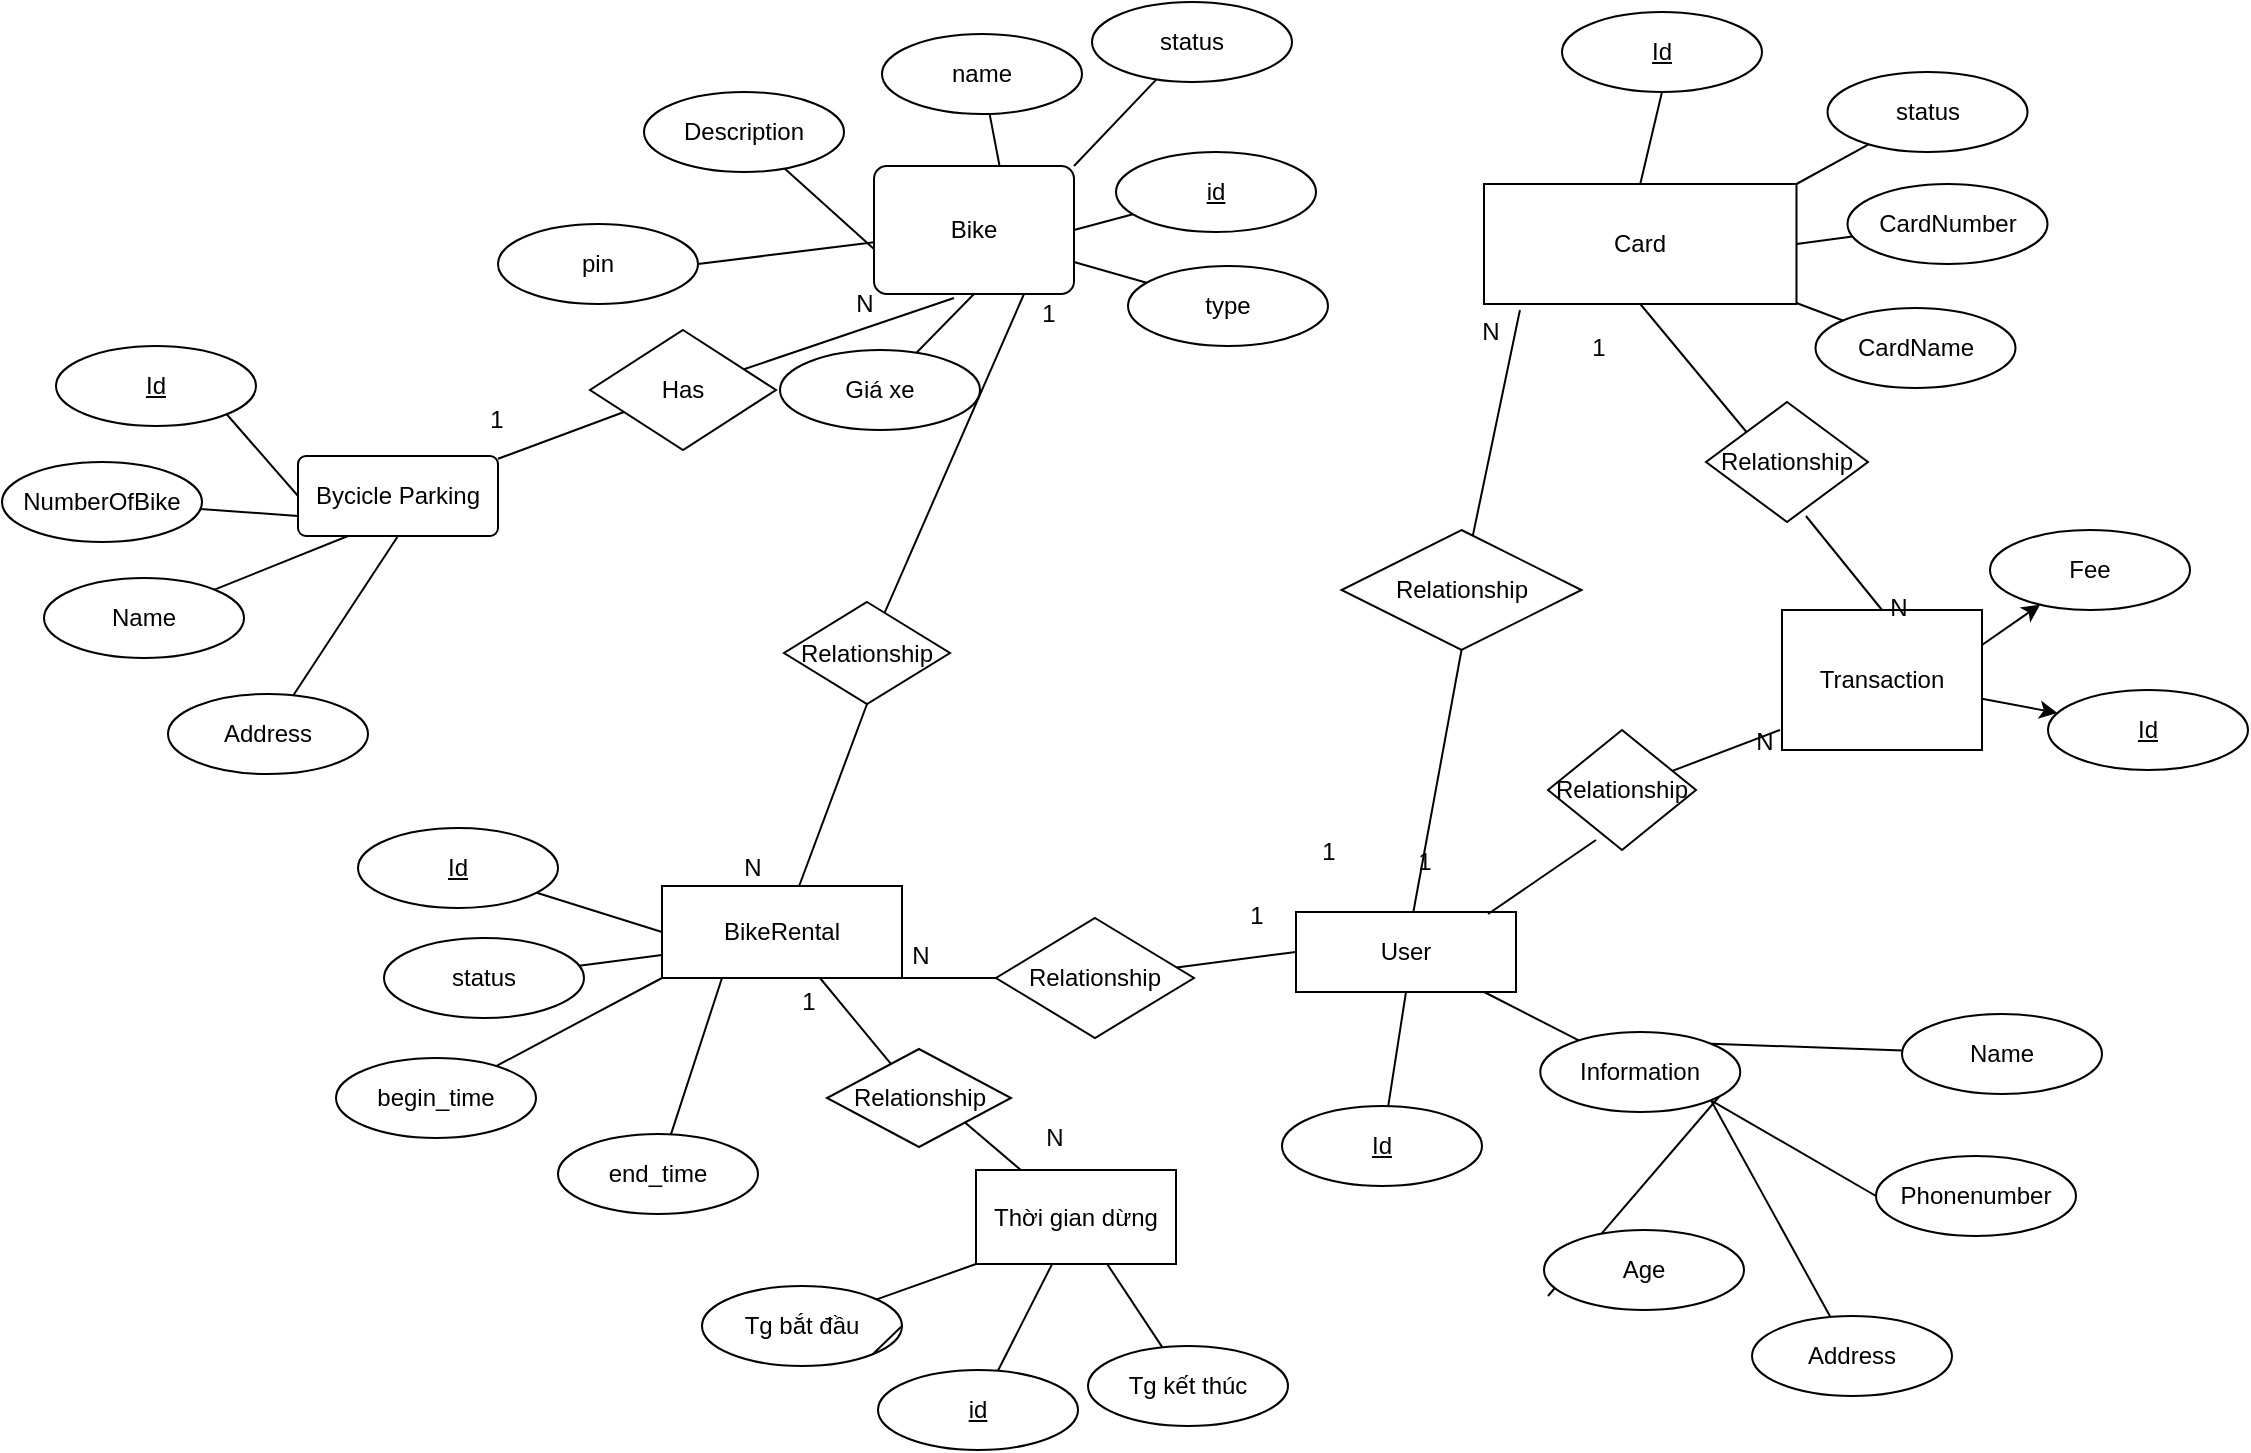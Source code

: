 <mxfile version="13.9.2" type="device"><diagram id="R2lEEEUBdFMjLlhIrx00" name="Page-1"><mxGraphModel dx="1822" dy="1162" grid="0" gridSize="10" guides="1" tooltips="1" connect="1" arrows="1" fold="1" page="0" pageScale="1" pageWidth="850" pageHeight="1100" math="0" shadow="0" extFonts="Permanent Marker^https://fonts.googleapis.com/css?family=Permanent+Marker"><root><mxCell id="0"/><mxCell id="1" parent="0"/><mxCell id="GqBeee7C10Lz41iLD6nS-3" style="edgeStyle=none;rounded=0;orthogonalLoop=1;jettySize=auto;html=1;endArrow=none;endFill=0;" parent="1" source="GqBeee7C10Lz41iLD6nS-47" target="GqBeee7C10Lz41iLD6nS-15" edge="1"><mxGeometry relative="1" as="geometry"><mxPoint x="-93" y="148" as="sourcePoint"/></mxGeometry></mxCell><mxCell id="GqBeee7C10Lz41iLD6nS-5" value="Id" style="ellipse;whiteSpace=wrap;html=1;align=center;fontStyle=4;" parent="1" vertex="1"><mxGeometry x="420" y="419" width="100" height="40" as="geometry"/></mxCell><mxCell id="GqBeee7C10Lz41iLD6nS-12" style="edgeStyle=none;rounded=0;orthogonalLoop=1;jettySize=auto;html=1;exitX=1;exitY=0;exitDx=0;exitDy=0;endArrow=none;endFill=0;" parent="1" source="GqBeee7C10Lz41iLD6nS-15" target="GqBeee7C10Lz41iLD6nS-16" edge="1"><mxGeometry relative="1" as="geometry"/></mxCell><mxCell id="GqBeee7C10Lz41iLD6nS-13" style="edgeStyle=none;rounded=0;orthogonalLoop=1;jettySize=auto;html=1;exitX=1;exitY=0.5;exitDx=0;exitDy=0;entryX=0.02;entryY=0.825;entryDx=0;entryDy=0;entryPerimeter=0;endArrow=none;endFill=0;" parent="1" source="GqBeee7C10Lz41iLD6nS-15" target="GqBeee7C10Lz41iLD6nS-17" edge="1"><mxGeometry relative="1" as="geometry"/></mxCell><mxCell id="GqBeee7C10Lz41iLD6nS-14" style="edgeStyle=none;rounded=0;orthogonalLoop=1;jettySize=auto;html=1;exitX=1;exitY=1;exitDx=0;exitDy=0;entryX=0;entryY=0.5;entryDx=0;entryDy=0;endArrow=none;endFill=0;" parent="1" source="GqBeee7C10Lz41iLD6nS-15" target="GqBeee7C10Lz41iLD6nS-18" edge="1"><mxGeometry relative="1" as="geometry"/></mxCell><mxCell id="GqBeee7C10Lz41iLD6nS-15" value="Information" style="ellipse;whiteSpace=wrap;html=1;align=center;" parent="1" vertex="1"><mxGeometry x="549.13" y="382" width="100" height="40" as="geometry"/></mxCell><mxCell id="GqBeee7C10Lz41iLD6nS-16" value="Name" style="ellipse;whiteSpace=wrap;html=1;align=center;" parent="1" vertex="1"><mxGeometry x="730" y="373" width="100" height="40" as="geometry"/></mxCell><mxCell id="GqBeee7C10Lz41iLD6nS-17" value="Age" style="ellipse;whiteSpace=wrap;html=1;align=center;" parent="1" vertex="1"><mxGeometry x="551" y="481" width="100" height="40" as="geometry"/></mxCell><mxCell id="GqBeee7C10Lz41iLD6nS-18" value="Phonenumber" style="ellipse;whiteSpace=wrap;html=1;align=center;" parent="1" vertex="1"><mxGeometry x="717" y="444" width="100" height="40" as="geometry"/></mxCell><mxCell id="GqBeee7C10Lz41iLD6nS-19" value="Address" style="ellipse;whiteSpace=wrap;html=1;align=center;" parent="1" vertex="1"><mxGeometry x="655" y="524" width="100" height="40" as="geometry"/></mxCell><mxCell id="GqBeee7C10Lz41iLD6nS-21" value="" style="endArrow=none;html=1;exitX=1;exitY=1;exitDx=0;exitDy=0;endFill=0;" parent="1" source="GqBeee7C10Lz41iLD6nS-15" target="GqBeee7C10Lz41iLD6nS-19" edge="1"><mxGeometry width="50" height="50" relative="1" as="geometry"><mxPoint x="107" y="318" as="sourcePoint"/><mxPoint x="157" y="268" as="targetPoint"/></mxGeometry></mxCell><mxCell id="GqBeee7C10Lz41iLD6nS-23" style="edgeStyle=none;rounded=0;orthogonalLoop=1;jettySize=auto;html=1;exitX=0;exitY=0.5;exitDx=0;exitDy=0;endArrow=none;endFill=0;" parent="1" source="GqBeee7C10Lz41iLD6nS-49" target="GqBeee7C10Lz41iLD6nS-28" edge="1"><mxGeometry relative="1" as="geometry"><mxPoint x="100" y="420" as="sourcePoint"/></mxGeometry></mxCell><mxCell id="GqBeee7C10Lz41iLD6nS-28" value="Id" style="ellipse;whiteSpace=wrap;html=1;align=center;fontStyle=4;" parent="1" vertex="1"><mxGeometry x="-42" y="280" width="100" height="40" as="geometry"/></mxCell><mxCell id="GqBeee7C10Lz41iLD6nS-37" style="edgeStyle=none;rounded=0;orthogonalLoop=1;jettySize=auto;html=1;endArrow=none;endFill=0;" parent="1" source="GqBeee7C10Lz41iLD6nS-39" target="GqBeee7C10Lz41iLD6nS-44" edge="1"><mxGeometry relative="1" as="geometry"><mxPoint x="708.529" y="-24.516" as="targetPoint"/></mxGeometry></mxCell><mxCell id="GqBeee7C10Lz41iLD6nS-38" style="edgeStyle=none;rounded=0;orthogonalLoop=1;jettySize=auto;html=1;exitX=1;exitY=0.5;exitDx=0;exitDy=0;endArrow=none;endFill=0;" parent="1" source="GqBeee7C10Lz41iLD6nS-39" target="GqBeee7C10Lz41iLD6nS-43" edge="1"><mxGeometry relative="1" as="geometry"/></mxCell><mxCell id="zLXM_e-mh2x2h6zWoIeZ-93" style="edgeStyle=none;rounded=0;orthogonalLoop=1;jettySize=auto;html=1;exitX=1;exitY=0;exitDx=0;exitDy=0;endArrow=none;endFill=0;fontSize=12;" parent="1" source="GqBeee7C10Lz41iLD6nS-39" target="zLXM_e-mh2x2h6zWoIeZ-92" edge="1"><mxGeometry relative="1" as="geometry"/></mxCell><mxCell id="zLXM_e-mh2x2h6zWoIeZ-96" style="edgeStyle=none;rounded=0;orthogonalLoop=1;jettySize=auto;html=1;exitX=0.5;exitY=0;exitDx=0;exitDy=0;entryX=0.5;entryY=1;entryDx=0;entryDy=0;endArrow=none;endFill=0;fontSize=12;" parent="1" source="GqBeee7C10Lz41iLD6nS-39" target="GqBeee7C10Lz41iLD6nS-45" edge="1"><mxGeometry relative="1" as="geometry"/></mxCell><mxCell id="zLXM_e-mh2x2h6zWoIeZ-97" style="edgeStyle=none;rounded=0;orthogonalLoop=1;jettySize=auto;html=1;exitX=0.5;exitY=1;exitDx=0;exitDy=0;entryX=0;entryY=0;entryDx=0;entryDy=0;endArrow=none;endFill=0;fontSize=12;" parent="1" source="GqBeee7C10Lz41iLD6nS-39" target="zLXM_e-mh2x2h6zWoIeZ-71" edge="1"><mxGeometry relative="1" as="geometry"/></mxCell><mxCell id="GqBeee7C10Lz41iLD6nS-39" value="Card" style="whiteSpace=wrap;html=1;align=center;" parent="1" vertex="1"><mxGeometry x="521" y="-42" width="156.25" height="60" as="geometry"/></mxCell><mxCell id="GqBeee7C10Lz41iLD6nS-43" value="CardNumber" style="ellipse;whiteSpace=wrap;html=1;align=center;" parent="1" vertex="1"><mxGeometry x="702.75" y="-42" width="100" height="40" as="geometry"/></mxCell><mxCell id="GqBeee7C10Lz41iLD6nS-44" value="CardName" style="ellipse;whiteSpace=wrap;html=1;align=center;" parent="1" vertex="1"><mxGeometry x="686.75" y="20" width="100" height="40" as="geometry"/></mxCell><mxCell id="GqBeee7C10Lz41iLD6nS-45" value="Id" style="ellipse;whiteSpace=wrap;html=1;align=center;fontStyle=4;" parent="1" vertex="1"><mxGeometry x="560" y="-128" width="100" height="40" as="geometry"/></mxCell><mxCell id="zLXM_e-mh2x2h6zWoIeZ-31" style="edgeStyle=none;rounded=0;orthogonalLoop=1;jettySize=auto;html=1;exitX=0.5;exitY=1;exitDx=0;exitDy=0;endArrow=none;endFill=0;" parent="1" source="GqBeee7C10Lz41iLD6nS-47" target="GqBeee7C10Lz41iLD6nS-5" edge="1"><mxGeometry relative="1" as="geometry"/></mxCell><mxCell id="zLXM_e-mh2x2h6zWoIeZ-104" style="edgeStyle=none;rounded=0;orthogonalLoop=1;jettySize=auto;html=1;entryX=0.5;entryY=1;entryDx=0;entryDy=0;endArrow=none;endFill=0;fontSize=12;" parent="1" source="GqBeee7C10Lz41iLD6nS-47" target="zLXM_e-mh2x2h6zWoIeZ-102" edge="1"><mxGeometry relative="1" as="geometry"/></mxCell><mxCell id="GqBeee7C10Lz41iLD6nS-47" value="User" style="whiteSpace=wrap;html=1;align=center;" parent="1" vertex="1"><mxGeometry x="427" y="322" width="110" height="40" as="geometry"/></mxCell><mxCell id="zLXM_e-mh2x2h6zWoIeZ-23" style="edgeStyle=none;rounded=0;orthogonalLoop=1;jettySize=auto;html=1;exitX=0;exitY=0.75;exitDx=0;exitDy=0;endArrow=none;endFill=0;" parent="1" source="GqBeee7C10Lz41iLD6nS-49" target="zLXM_e-mh2x2h6zWoIeZ-22" edge="1"><mxGeometry relative="1" as="geometry"/></mxCell><mxCell id="zLXM_e-mh2x2h6zWoIeZ-29" style="edgeStyle=none;rounded=0;orthogonalLoop=1;jettySize=auto;html=1;entryX=0.5;entryY=1;entryDx=0;entryDy=0;endArrow=none;endFill=0;" parent="1" source="GqBeee7C10Lz41iLD6nS-49" target="zLXM_e-mh2x2h6zWoIeZ-28" edge="1"><mxGeometry relative="1" as="geometry"/></mxCell><mxCell id="zLXM_e-mh2x2h6zWoIeZ-46" style="edgeStyle=none;rounded=0;orthogonalLoop=1;jettySize=auto;html=1;exitX=0;exitY=1;exitDx=0;exitDy=0;endArrow=none;endFill=0;" parent="1" source="GqBeee7C10Lz41iLD6nS-49" target="zLXM_e-mh2x2h6zWoIeZ-44" edge="1"><mxGeometry relative="1" as="geometry"/></mxCell><mxCell id="zLXM_e-mh2x2h6zWoIeZ-47" style="edgeStyle=none;rounded=0;orthogonalLoop=1;jettySize=auto;html=1;exitX=0.25;exitY=1;exitDx=0;exitDy=0;endArrow=none;endFill=0;" parent="1" source="GqBeee7C10Lz41iLD6nS-49" target="zLXM_e-mh2x2h6zWoIeZ-45" edge="1"><mxGeometry relative="1" as="geometry"/></mxCell><mxCell id="HO3YLaZCYLhAYJbhyQVO-8" style="edgeStyle=none;rounded=0;orthogonalLoop=1;jettySize=auto;html=1;endArrow=none;endFill=0;" edge="1" parent="1" source="GqBeee7C10Lz41iLD6nS-49" target="HO3YLaZCYLhAYJbhyQVO-7"><mxGeometry relative="1" as="geometry"/></mxCell><mxCell id="GqBeee7C10Lz41iLD6nS-49" value="BikeRental" style="whiteSpace=wrap;html=1;align=center;" parent="1" vertex="1"><mxGeometry x="110" y="309" width="120" height="46" as="geometry"/></mxCell><mxCell id="GqBeee7C10Lz41iLD6nS-96" style="edgeStyle=none;rounded=0;orthogonalLoop=1;jettySize=auto;html=1;exitX=0.25;exitY=1;exitDx=0;exitDy=0;endArrow=none;endFill=0;" parent="1" source="GqBeee7C10Lz41iLD6nS-90" target="GqBeee7C10Lz41iLD6nS-95" edge="1"><mxGeometry relative="1" as="geometry"><mxPoint x="78.355" y="8.358" as="targetPoint"/></mxGeometry></mxCell><mxCell id="GqBeee7C10Lz41iLD6nS-98" style="edgeStyle=none;rounded=0;orthogonalLoop=1;jettySize=auto;html=1;exitX=0.75;exitY=1;exitDx=0;exitDy=0;endArrow=none;endFill=0;" parent="1" source="GqBeee7C10Lz41iLD6nS-90" target="GqBeee7C10Lz41iLD6nS-91" edge="1"><mxGeometry relative="1" as="geometry"/></mxCell><mxCell id="GqBeee7C10Lz41iLD6nS-99" style="edgeStyle=none;rounded=0;orthogonalLoop=1;jettySize=auto;html=1;exitX=1;exitY=0.5;exitDx=0;exitDy=0;endArrow=none;endFill=0;" parent="1" source="GqBeee7C10Lz41iLD6nS-90" target="GqBeee7C10Lz41iLD6nS-92" edge="1"><mxGeometry relative="1" as="geometry"/></mxCell><mxCell id="zLXM_e-mh2x2h6zWoIeZ-83" style="edgeStyle=none;rounded=0;orthogonalLoop=1;jettySize=auto;html=1;exitX=1;exitY=0.75;exitDx=0;exitDy=0;endArrow=none;endFill=0;fontSize=12;" parent="1" source="GqBeee7C10Lz41iLD6nS-90" target="zLXM_e-mh2x2h6zWoIeZ-82" edge="1"><mxGeometry relative="1" as="geometry"/></mxCell><mxCell id="zLXM_e-mh2x2h6zWoIeZ-101" style="edgeStyle=none;rounded=0;orthogonalLoop=1;jettySize=auto;html=1;exitX=1;exitY=0;exitDx=0;exitDy=0;endArrow=none;endFill=0;fontSize=12;" parent="1" source="GqBeee7C10Lz41iLD6nS-90" target="zLXM_e-mh2x2h6zWoIeZ-100" edge="1"><mxGeometry relative="1" as="geometry"/></mxCell><mxCell id="HO3YLaZCYLhAYJbhyQVO-3" style="edgeStyle=none;rounded=0;orthogonalLoop=1;jettySize=auto;html=1;exitX=0.5;exitY=1;exitDx=0;exitDy=0;endArrow=none;endFill=0;" edge="1" parent="1" source="GqBeee7C10Lz41iLD6nS-90" target="zLXM_e-mh2x2h6zWoIeZ-110"><mxGeometry relative="1" as="geometry"/></mxCell><mxCell id="GqBeee7C10Lz41iLD6nS-90" value="Bike" style="rounded=1;arcSize=10;whiteSpace=wrap;html=1;align=center;" parent="1" vertex="1"><mxGeometry x="216" y="-51" width="100" height="64" as="geometry"/></mxCell><mxCell id="GqBeee7C10Lz41iLD6nS-91" value="name" style="ellipse;whiteSpace=wrap;html=1;align=center;" parent="1" vertex="1"><mxGeometry x="220" y="-117" width="100" height="40" as="geometry"/></mxCell><mxCell id="GqBeee7C10Lz41iLD6nS-92" value="id" style="ellipse;whiteSpace=wrap;html=1;align=center;fontStyle=4;" parent="1" vertex="1"><mxGeometry x="337" y="-58" width="100" height="40" as="geometry"/></mxCell><mxCell id="GqBeee7C10Lz41iLD6nS-95" value="Description" style="ellipse;whiteSpace=wrap;html=1;align=center;" parent="1" vertex="1"><mxGeometry x="101" y="-88" width="100" height="40" as="geometry"/></mxCell><mxCell id="GqBeee7C10Lz41iLD6nS-105" style="edgeStyle=none;rounded=0;orthogonalLoop=1;jettySize=auto;html=1;exitX=0;exitY=0.5;exitDx=0;exitDy=0;entryX=1;entryY=1;entryDx=0;entryDy=0;endArrow=none;endFill=0;" parent="1" source="GqBeee7C10Lz41iLD6nS-100" target="GqBeee7C10Lz41iLD6nS-101" edge="1"><mxGeometry relative="1" as="geometry"/></mxCell><mxCell id="GqBeee7C10Lz41iLD6nS-106" style="edgeStyle=none;rounded=0;orthogonalLoop=1;jettySize=auto;html=1;exitX=0;exitY=0.75;exitDx=0;exitDy=0;endArrow=none;endFill=0;" parent="1" source="GqBeee7C10Lz41iLD6nS-100" target="GqBeee7C10Lz41iLD6nS-102" edge="1"><mxGeometry relative="1" as="geometry"/></mxCell><mxCell id="GqBeee7C10Lz41iLD6nS-107" style="edgeStyle=none;rounded=0;orthogonalLoop=1;jettySize=auto;html=1;exitX=0.25;exitY=1;exitDx=0;exitDy=0;endArrow=none;endFill=0;" parent="1" source="GqBeee7C10Lz41iLD6nS-100" target="GqBeee7C10Lz41iLD6nS-103" edge="1"><mxGeometry relative="1" as="geometry"/></mxCell><mxCell id="GqBeee7C10Lz41iLD6nS-108" style="edgeStyle=none;rounded=0;orthogonalLoop=1;jettySize=auto;html=1;exitX=0.5;exitY=1;exitDx=0;exitDy=0;endArrow=none;endFill=0;" parent="1" source="GqBeee7C10Lz41iLD6nS-100" target="GqBeee7C10Lz41iLD6nS-104" edge="1"><mxGeometry relative="1" as="geometry"><mxPoint x="-27" y="205" as="targetPoint"/></mxGeometry></mxCell><mxCell id="zLXM_e-mh2x2h6zWoIeZ-26" style="edgeStyle=none;rounded=0;orthogonalLoop=1;jettySize=auto;html=1;endArrow=none;endFill=0;" parent="1" source="GqBeee7C10Lz41iLD6nS-100" target="zLXM_e-mh2x2h6zWoIeZ-18" edge="1"><mxGeometry relative="1" as="geometry"/></mxCell><mxCell id="GqBeee7C10Lz41iLD6nS-100" value="Bycicle Parking" style="rounded=1;arcSize=10;whiteSpace=wrap;html=1;align=center;" parent="1" vertex="1"><mxGeometry x="-72" y="94" width="100" height="40" as="geometry"/></mxCell><mxCell id="GqBeee7C10Lz41iLD6nS-101" value="Id" style="ellipse;whiteSpace=wrap;html=1;align=center;fontStyle=4;" parent="1" vertex="1"><mxGeometry x="-193" y="39" width="100" height="40" as="geometry"/></mxCell><mxCell id="GqBeee7C10Lz41iLD6nS-102" value="NumberOfBike" style="ellipse;whiteSpace=wrap;html=1;align=center;" parent="1" vertex="1"><mxGeometry x="-220" y="97" width="100" height="40" as="geometry"/></mxCell><mxCell id="GqBeee7C10Lz41iLD6nS-103" value="Name" style="ellipse;whiteSpace=wrap;html=1;align=center;" parent="1" vertex="1"><mxGeometry x="-199" y="155" width="100" height="40" as="geometry"/></mxCell><mxCell id="GqBeee7C10Lz41iLD6nS-104" value="Address" style="ellipse;whiteSpace=wrap;html=1;align=center;" parent="1" vertex="1"><mxGeometry x="-137" y="213" width="100" height="40" as="geometry"/></mxCell><mxCell id="zLXM_e-mh2x2h6zWoIeZ-17" style="edgeStyle=none;rounded=0;orthogonalLoop=1;jettySize=auto;html=1;" parent="1" source="zLXM_e-mh2x2h6zWoIeZ-1" target="zLXM_e-mh2x2h6zWoIeZ-3" edge="1"><mxGeometry relative="1" as="geometry"/></mxCell><mxCell id="zLXM_e-mh2x2h6zWoIeZ-39" style="edgeStyle=none;rounded=0;orthogonalLoop=1;jettySize=auto;html=1;exitX=1;exitY=0.25;exitDx=0;exitDy=0;endArrow=classic;endFill=1;" parent="1" source="zLXM_e-mh2x2h6zWoIeZ-1" target="zLXM_e-mh2x2h6zWoIeZ-38" edge="1"><mxGeometry relative="1" as="geometry"/></mxCell><mxCell id="zLXM_e-mh2x2h6zWoIeZ-1" value="Transaction" style="whiteSpace=wrap;html=1;align=center;" parent="1" vertex="1"><mxGeometry x="670" y="171" width="100" height="70" as="geometry"/></mxCell><mxCell id="zLXM_e-mh2x2h6zWoIeZ-3" value="Id" style="ellipse;whiteSpace=wrap;html=1;align=center;fontStyle=4;" parent="1" vertex="1"><mxGeometry x="803" y="211" width="100" height="40" as="geometry"/></mxCell><mxCell id="zLXM_e-mh2x2h6zWoIeZ-12" style="edgeStyle=none;rounded=0;orthogonalLoop=1;jettySize=auto;html=1;exitX=1;exitY=1;exitDx=0;exitDy=0;" parent="1" source="zLXM_e-mh2x2h6zWoIeZ-3" target="zLXM_e-mh2x2h6zWoIeZ-3" edge="1"><mxGeometry relative="1" as="geometry"/></mxCell><mxCell id="zLXM_e-mh2x2h6zWoIeZ-27" style="edgeStyle=none;rounded=0;orthogonalLoop=1;jettySize=auto;html=1;entryX=0.4;entryY=1.031;entryDx=0;entryDy=0;entryPerimeter=0;endArrow=none;endFill=0;" parent="1" source="zLXM_e-mh2x2h6zWoIeZ-18" target="GqBeee7C10Lz41iLD6nS-90" edge="1"><mxGeometry relative="1" as="geometry"/></mxCell><mxCell id="zLXM_e-mh2x2h6zWoIeZ-18" value="Has" style="shape=rhombus;perimeter=rhombusPerimeter;whiteSpace=wrap;html=1;align=center;" parent="1" vertex="1"><mxGeometry x="74" y="31" width="93" height="60" as="geometry"/></mxCell><mxCell id="zLXM_e-mh2x2h6zWoIeZ-22" value="status" style="ellipse;whiteSpace=wrap;html=1;align=center;" parent="1" vertex="1"><mxGeometry x="-29" y="335" width="100" height="40" as="geometry"/></mxCell><mxCell id="zLXM_e-mh2x2h6zWoIeZ-24" style="edgeStyle=none;rounded=0;orthogonalLoop=1;jettySize=auto;html=1;exitX=0.5;exitY=1;exitDx=0;exitDy=0;" parent="1" source="zLXM_e-mh2x2h6zWoIeZ-22" target="zLXM_e-mh2x2h6zWoIeZ-22" edge="1"><mxGeometry relative="1" as="geometry"/></mxCell><mxCell id="zLXM_e-mh2x2h6zWoIeZ-30" style="edgeStyle=none;rounded=0;orthogonalLoop=1;jettySize=auto;html=1;entryX=0.75;entryY=1;entryDx=0;entryDy=0;endArrow=none;endFill=0;" parent="1" source="zLXM_e-mh2x2h6zWoIeZ-28" target="GqBeee7C10Lz41iLD6nS-90" edge="1"><mxGeometry relative="1" as="geometry"/></mxCell><mxCell id="zLXM_e-mh2x2h6zWoIeZ-28" value="Relationship" style="shape=rhombus;perimeter=rhombusPerimeter;whiteSpace=wrap;html=1;align=center;" parent="1" vertex="1"><mxGeometry x="171" y="167" width="83" height="51" as="geometry"/></mxCell><mxCell id="zLXM_e-mh2x2h6zWoIeZ-36" style="edgeStyle=none;rounded=0;orthogonalLoop=1;jettySize=auto;html=1;entryX=1;entryY=1;entryDx=0;entryDy=0;endArrow=none;endFill=0;" parent="1" source="zLXM_e-mh2x2h6zWoIeZ-35" target="GqBeee7C10Lz41iLD6nS-49" edge="1"><mxGeometry relative="1" as="geometry"/></mxCell><mxCell id="zLXM_e-mh2x2h6zWoIeZ-37" style="edgeStyle=none;rounded=0;orthogonalLoop=1;jettySize=auto;html=1;entryX=0;entryY=0.5;entryDx=0;entryDy=0;endArrow=none;endFill=0;" parent="1" source="zLXM_e-mh2x2h6zWoIeZ-35" target="GqBeee7C10Lz41iLD6nS-47" edge="1"><mxGeometry relative="1" as="geometry"/></mxCell><mxCell id="zLXM_e-mh2x2h6zWoIeZ-35" value="Relationship" style="shape=rhombus;perimeter=rhombusPerimeter;whiteSpace=wrap;html=1;align=center;" parent="1" vertex="1"><mxGeometry x="277" y="325" width="99" height="60" as="geometry"/></mxCell><mxCell id="zLXM_e-mh2x2h6zWoIeZ-38" value="Fee" style="ellipse;whiteSpace=wrap;html=1;align=center;" parent="1" vertex="1"><mxGeometry x="774" y="131" width="100" height="40" as="geometry"/></mxCell><mxCell id="zLXM_e-mh2x2h6zWoIeZ-44" value="begin_time" style="ellipse;whiteSpace=wrap;html=1;align=center;" parent="1" vertex="1"><mxGeometry x="-53" y="395" width="100" height="40" as="geometry"/></mxCell><mxCell id="zLXM_e-mh2x2h6zWoIeZ-45" value="end_time" style="ellipse;whiteSpace=wrap;html=1;align=center;" parent="1" vertex="1"><mxGeometry x="58" y="433" width="100" height="40" as="geometry"/></mxCell><mxCell id="zLXM_e-mh2x2h6zWoIeZ-74" style="edgeStyle=none;rounded=0;orthogonalLoop=1;jettySize=auto;html=1;exitX=0.617;exitY=0.95;exitDx=0;exitDy=0;entryX=0.5;entryY=0;entryDx=0;entryDy=0;endArrow=none;endFill=0;fontSize=12;exitPerimeter=0;" parent="1" source="zLXM_e-mh2x2h6zWoIeZ-71" target="zLXM_e-mh2x2h6zWoIeZ-1" edge="1"><mxGeometry relative="1" as="geometry"/></mxCell><mxCell id="zLXM_e-mh2x2h6zWoIeZ-71" value="Relationship" style="shape=rhombus;perimeter=rhombusPerimeter;whiteSpace=wrap;html=1;align=center;fontSize=12;" parent="1" vertex="1"><mxGeometry x="632" y="67" width="81" height="60" as="geometry"/></mxCell><mxCell id="zLXM_e-mh2x2h6zWoIeZ-76" style="edgeStyle=none;rounded=0;orthogonalLoop=1;jettySize=auto;html=1;entryX=-0.01;entryY=0.857;entryDx=0;entryDy=0;entryPerimeter=0;endArrow=none;endFill=0;fontSize=12;" parent="1" source="zLXM_e-mh2x2h6zWoIeZ-75" target="zLXM_e-mh2x2h6zWoIeZ-1" edge="1"><mxGeometry relative="1" as="geometry"/></mxCell><mxCell id="zLXM_e-mh2x2h6zWoIeZ-77" style="edgeStyle=none;rounded=0;orthogonalLoop=1;jettySize=auto;html=1;exitX=0.324;exitY=0.917;exitDx=0;exitDy=0;entryX=0.873;entryY=0.025;entryDx=0;entryDy=0;entryPerimeter=0;endArrow=none;endFill=0;fontSize=12;exitPerimeter=0;" parent="1" source="zLXM_e-mh2x2h6zWoIeZ-75" target="GqBeee7C10Lz41iLD6nS-47" edge="1"><mxGeometry relative="1" as="geometry"/></mxCell><mxCell id="zLXM_e-mh2x2h6zWoIeZ-75" value="Relationship" style="shape=rhombus;perimeter=rhombusPerimeter;whiteSpace=wrap;html=1;align=center;fontSize=12;" parent="1" vertex="1"><mxGeometry x="553" y="231" width="74" height="60" as="geometry"/></mxCell><mxCell id="zLXM_e-mh2x2h6zWoIeZ-78" value="N" style="text;html=1;align=center;verticalAlign=middle;resizable=0;points=[];autosize=1;fontSize=12;" parent="1" vertex="1"><mxGeometry x="145" y="291" width="19" height="18" as="geometry"/></mxCell><mxCell id="zLXM_e-mh2x2h6zWoIeZ-79" value="1" style="text;html=1;align=center;verticalAlign=middle;resizable=0;points=[];autosize=1;fontSize=12;" parent="1" vertex="1"><mxGeometry x="294" y="14" width="17" height="18" as="geometry"/></mxCell><mxCell id="zLXM_e-mh2x2h6zWoIeZ-80" value="1" style="text;html=1;align=center;verticalAlign=middle;resizable=0;points=[];autosize=1;fontSize=12;" parent="1" vertex="1"><mxGeometry x="18" y="67" width="17" height="18" as="geometry"/></mxCell><mxCell id="zLXM_e-mh2x2h6zWoIeZ-81" value="N" style="text;html=1;align=center;verticalAlign=middle;resizable=0;points=[];autosize=1;fontSize=12;" parent="1" vertex="1"><mxGeometry x="201" y="9" width="19" height="18" as="geometry"/></mxCell><mxCell id="zLXM_e-mh2x2h6zWoIeZ-82" value="type" style="ellipse;whiteSpace=wrap;html=1;align=center;fontSize=12;" parent="1" vertex="1"><mxGeometry x="343" y="-1" width="100" height="40" as="geometry"/></mxCell><mxCell id="zLXM_e-mh2x2h6zWoIeZ-87" value="N" style="text;html=1;align=center;verticalAlign=middle;resizable=0;points=[];autosize=1;fontSize=12;" parent="1" vertex="1"><mxGeometry x="229" y="335" width="19" height="18" as="geometry"/></mxCell><mxCell id="zLXM_e-mh2x2h6zWoIeZ-89" value="N" style="text;html=1;align=center;verticalAlign=middle;resizable=0;points=[];autosize=1;fontSize=12;" parent="1" vertex="1"><mxGeometry x="718.5" y="161" width="19" height="18" as="geometry"/></mxCell><mxCell id="zLXM_e-mh2x2h6zWoIeZ-90" value="N" style="text;html=1;align=center;verticalAlign=middle;resizable=0;points=[];autosize=1;fontSize=12;" parent="1" vertex="1"><mxGeometry x="651" y="228" width="19" height="18" as="geometry"/></mxCell><mxCell id="zLXM_e-mh2x2h6zWoIeZ-91" value="1" style="text;html=1;align=center;verticalAlign=middle;resizable=0;points=[];autosize=1;fontSize=12;" parent="1" vertex="1"><mxGeometry x="569.75" y="31" width="17" height="18" as="geometry"/></mxCell><mxCell id="zLXM_e-mh2x2h6zWoIeZ-92" value="status" style="ellipse;whiteSpace=wrap;html=1;align=center;fontSize=12;" parent="1" vertex="1"><mxGeometry x="692.75" y="-98" width="100" height="40" as="geometry"/></mxCell><mxCell id="zLXM_e-mh2x2h6zWoIeZ-98" value="1" style="text;html=1;align=center;verticalAlign=middle;resizable=0;points=[];autosize=1;fontSize=12;" parent="1" vertex="1"><mxGeometry x="398" y="315" width="17" height="18" as="geometry"/></mxCell><mxCell id="zLXM_e-mh2x2h6zWoIeZ-99" value="1" style="text;html=1;align=center;verticalAlign=middle;resizable=0;points=[];autosize=1;fontSize=12;" parent="1" vertex="1"><mxGeometry x="482" y="288" width="17" height="18" as="geometry"/></mxCell><mxCell id="zLXM_e-mh2x2h6zWoIeZ-100" value="status" style="ellipse;whiteSpace=wrap;html=1;align=center;fontSize=12;" parent="1" vertex="1"><mxGeometry x="325" y="-133" width="100" height="40" as="geometry"/></mxCell><mxCell id="zLXM_e-mh2x2h6zWoIeZ-105" style="edgeStyle=none;rounded=0;orthogonalLoop=1;jettySize=auto;html=1;endArrow=none;endFill=0;fontSize=12;entryX=0.115;entryY=1.05;entryDx=0;entryDy=0;entryPerimeter=0;" parent="1" source="zLXM_e-mh2x2h6zWoIeZ-102" target="GqBeee7C10Lz41iLD6nS-39" edge="1"><mxGeometry relative="1" as="geometry"/></mxCell><mxCell id="zLXM_e-mh2x2h6zWoIeZ-102" value="Relationship" style="shape=rhombus;perimeter=rhombusPerimeter;whiteSpace=wrap;html=1;align=center;fontSize=12;" parent="1" vertex="1"><mxGeometry x="449.75" y="131" width="120" height="60" as="geometry"/></mxCell><mxCell id="zLXM_e-mh2x2h6zWoIeZ-103" style="edgeStyle=none;rounded=0;orthogonalLoop=1;jettySize=auto;html=1;exitX=1;exitY=1;exitDx=0;exitDy=0;endArrow=none;endFill=0;fontSize=12;" parent="1" source="zLXM_e-mh2x2h6zWoIeZ-75" target="zLXM_e-mh2x2h6zWoIeZ-75" edge="1"><mxGeometry relative="1" as="geometry"/></mxCell><mxCell id="zLXM_e-mh2x2h6zWoIeZ-106" value="1" style="text;html=1;align=center;verticalAlign=middle;resizable=0;points=[];autosize=1;fontSize=12;" parent="1" vertex="1"><mxGeometry x="434" y="283" width="17" height="18" as="geometry"/></mxCell><mxCell id="zLXM_e-mh2x2h6zWoIeZ-107" value="N" style="text;html=1;align=center;verticalAlign=middle;resizable=0;points=[];autosize=1;fontSize=12;" parent="1" vertex="1"><mxGeometry x="514" y="23" width="19" height="18" as="geometry"/></mxCell><mxCell id="zLXM_e-mh2x2h6zWoIeZ-110" value="Giá xe" style="ellipse;whiteSpace=wrap;html=1;align=center;fontSize=12;" parent="1" vertex="1"><mxGeometry x="169" y="41" width="100" height="40" as="geometry"/></mxCell><mxCell id="HO3YLaZCYLhAYJbhyQVO-2" style="rounded=0;orthogonalLoop=1;jettySize=auto;html=1;exitX=1;exitY=0.5;exitDx=0;exitDy=0;endArrow=none;endFill=0;" edge="1" parent="1" source="HO3YLaZCYLhAYJbhyQVO-1" target="GqBeee7C10Lz41iLD6nS-90"><mxGeometry relative="1" as="geometry"/></mxCell><mxCell id="HO3YLaZCYLhAYJbhyQVO-1" value="pin" style="ellipse;whiteSpace=wrap;html=1;align=center;" vertex="1" parent="1"><mxGeometry x="28" y="-22" width="100" height="40" as="geometry"/></mxCell><mxCell id="HO3YLaZCYLhAYJbhyQVO-16" style="edgeStyle=none;rounded=0;orthogonalLoop=1;jettySize=auto;html=1;exitX=0;exitY=1;exitDx=0;exitDy=0;endArrow=none;endFill=0;" edge="1" parent="1" source="HO3YLaZCYLhAYJbhyQVO-6" target="HO3YLaZCYLhAYJbhyQVO-10"><mxGeometry relative="1" as="geometry"/></mxCell><mxCell id="HO3YLaZCYLhAYJbhyQVO-17" style="edgeStyle=none;rounded=0;orthogonalLoop=1;jettySize=auto;html=1;endArrow=none;endFill=0;" edge="1" parent="1" source="HO3YLaZCYLhAYJbhyQVO-6" target="HO3YLaZCYLhAYJbhyQVO-11"><mxGeometry relative="1" as="geometry"/></mxCell><mxCell id="HO3YLaZCYLhAYJbhyQVO-18" style="edgeStyle=none;rounded=0;orthogonalLoop=1;jettySize=auto;html=1;endArrow=none;endFill=0;" edge="1" parent="1" source="HO3YLaZCYLhAYJbhyQVO-6" target="HO3YLaZCYLhAYJbhyQVO-12"><mxGeometry relative="1" as="geometry"/></mxCell><mxCell id="HO3YLaZCYLhAYJbhyQVO-6" value="Thời gian dừng" style="whiteSpace=wrap;html=1;align=center;" vertex="1" parent="1"><mxGeometry x="267" y="451" width="100" height="47" as="geometry"/></mxCell><mxCell id="HO3YLaZCYLhAYJbhyQVO-9" style="edgeStyle=none;rounded=0;orthogonalLoop=1;jettySize=auto;html=1;exitX=1;exitY=1;exitDx=0;exitDy=0;endArrow=none;endFill=0;" edge="1" parent="1" source="HO3YLaZCYLhAYJbhyQVO-7" target="HO3YLaZCYLhAYJbhyQVO-6"><mxGeometry relative="1" as="geometry"/></mxCell><mxCell id="HO3YLaZCYLhAYJbhyQVO-7" value="Relationship" style="shape=rhombus;perimeter=rhombusPerimeter;whiteSpace=wrap;html=1;align=center;" vertex="1" parent="1"><mxGeometry x="192.5" y="390.5" width="92" height="49" as="geometry"/></mxCell><mxCell id="HO3YLaZCYLhAYJbhyQVO-10" value="Tg bắt đầu" style="ellipse;whiteSpace=wrap;html=1;align=center;" vertex="1" parent="1"><mxGeometry x="130" y="509" width="100" height="40" as="geometry"/></mxCell><mxCell id="HO3YLaZCYLhAYJbhyQVO-11" value="id" style="ellipse;whiteSpace=wrap;html=1;align=center;fontStyle=4;" vertex="1" parent="1"><mxGeometry x="218" y="551" width="100" height="40" as="geometry"/></mxCell><mxCell id="HO3YLaZCYLhAYJbhyQVO-12" value="Tg kết thúc" style="ellipse;whiteSpace=wrap;html=1;align=center;" vertex="1" parent="1"><mxGeometry x="323" y="539" width="100" height="40" as="geometry"/></mxCell><mxCell id="HO3YLaZCYLhAYJbhyQVO-13" value="1" style="text;html=1;align=center;verticalAlign=middle;resizable=0;points=[];autosize=1;" vertex="1" parent="1"><mxGeometry x="174" y="358" width="17" height="18" as="geometry"/></mxCell><mxCell id="HO3YLaZCYLhAYJbhyQVO-14" value="N" style="text;html=1;align=center;verticalAlign=middle;resizable=0;points=[];autosize=1;" vertex="1" parent="1"><mxGeometry x="296" y="426" width="19" height="18" as="geometry"/></mxCell><mxCell id="HO3YLaZCYLhAYJbhyQVO-15" style="edgeStyle=none;rounded=0;orthogonalLoop=1;jettySize=auto;html=1;exitX=1;exitY=1;exitDx=0;exitDy=0;entryX=1;entryY=0.5;entryDx=0;entryDy=0;endArrow=none;endFill=0;" edge="1" parent="1" source="HO3YLaZCYLhAYJbhyQVO-10" target="HO3YLaZCYLhAYJbhyQVO-10"><mxGeometry relative="1" as="geometry"/></mxCell></root></mxGraphModel></diagram></mxfile>